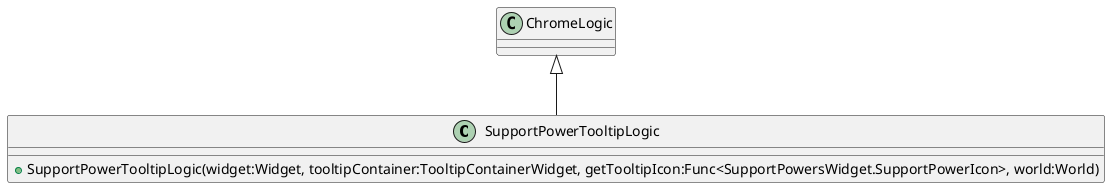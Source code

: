 @startuml
class SupportPowerTooltipLogic {
    + SupportPowerTooltipLogic(widget:Widget, tooltipContainer:TooltipContainerWidget, getTooltipIcon:Func<SupportPowersWidget.SupportPowerIcon>, world:World)
}
ChromeLogic <|-- SupportPowerTooltipLogic
@enduml
